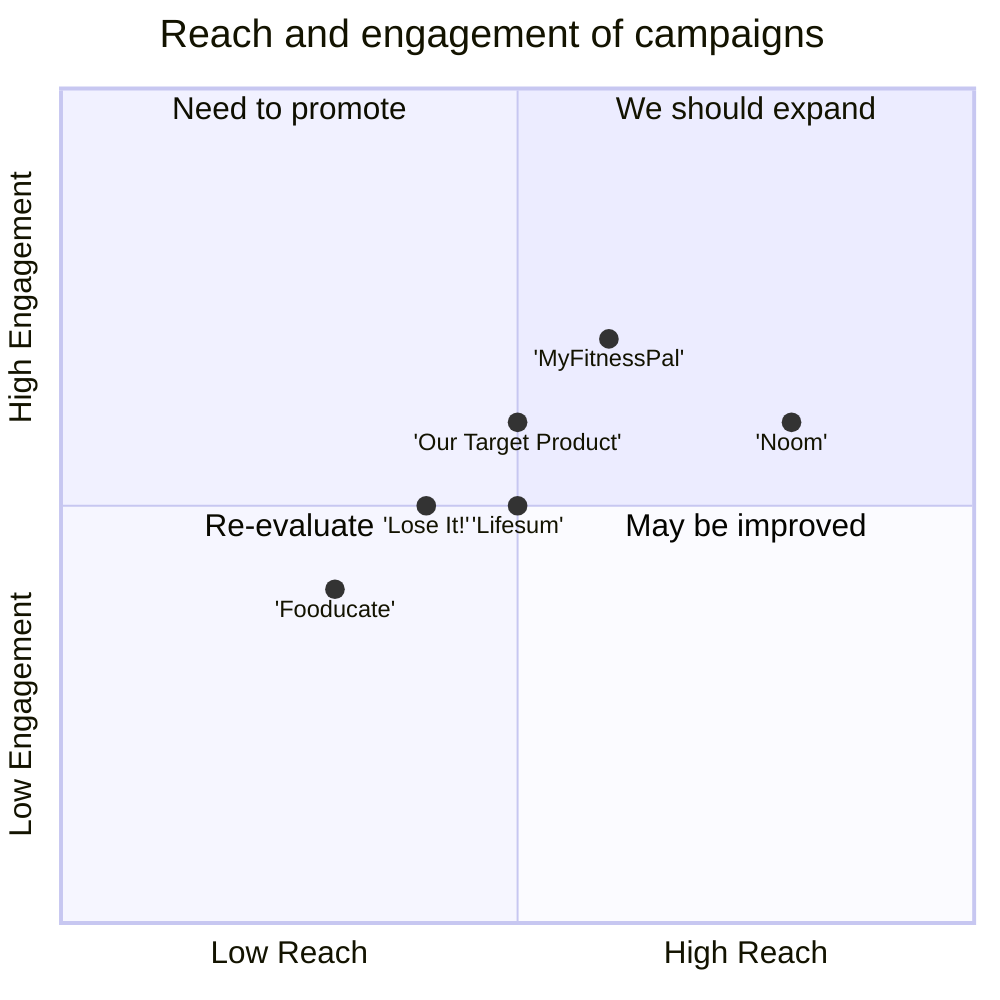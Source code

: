 quadrantChart
    title Reach and engagement of campaigns
    x-axis Low Reach --> High Reach
    y-axis Low Engagement --> High Engagement
    quadrant-1 We should expand
    quadrant-2 Need to promote
    quadrant-3 Re-evaluate
    quadrant-4 May be improved
    'MyFitnessPal': [0.6, 0.7]
    'Lose It!': [0.4, 0.5]
    'Noom': [0.8, 0.6]
    'Fooducate': [0.3, 0.4]
    'Lifesum': [0.5, 0.5]
    'Our Target Product': [0.5, 0.6]